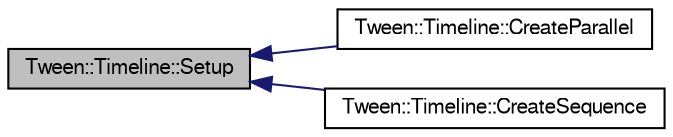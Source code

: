 digraph "Tween::Timeline::Setup"
{
  bgcolor="transparent";
  edge [fontname="FreeSans",fontsize="10",labelfontname="FreeSans",labelfontsize="10"];
  node [fontname="FreeSans",fontsize="10",shape=record];
  rankdir="LR";
  Node1 [label="Tween::Timeline::Setup",height=0.2,width=0.4,color="black", fillcolor="grey75", style="filled" fontcolor="black"];
  Node1 -> Node2 [dir="back",color="midnightblue",fontsize="10",style="solid",fontname="FreeSans"];
  Node2 [label="Tween::Timeline::CreateParallel",height=0.2,width=0.4,color="black",URL="$classTween_1_1Timeline.html#a7bfb34eaa61ca74f720a7ed7292dbfa4"];
  Node1 -> Node3 [dir="back",color="midnightblue",fontsize="10",style="solid",fontname="FreeSans"];
  Node3 [label="Tween::Timeline::CreateSequence",height=0.2,width=0.4,color="black",URL="$classTween_1_1Timeline.html#ab8caf557420e03737128d144fc375afa"];
}
